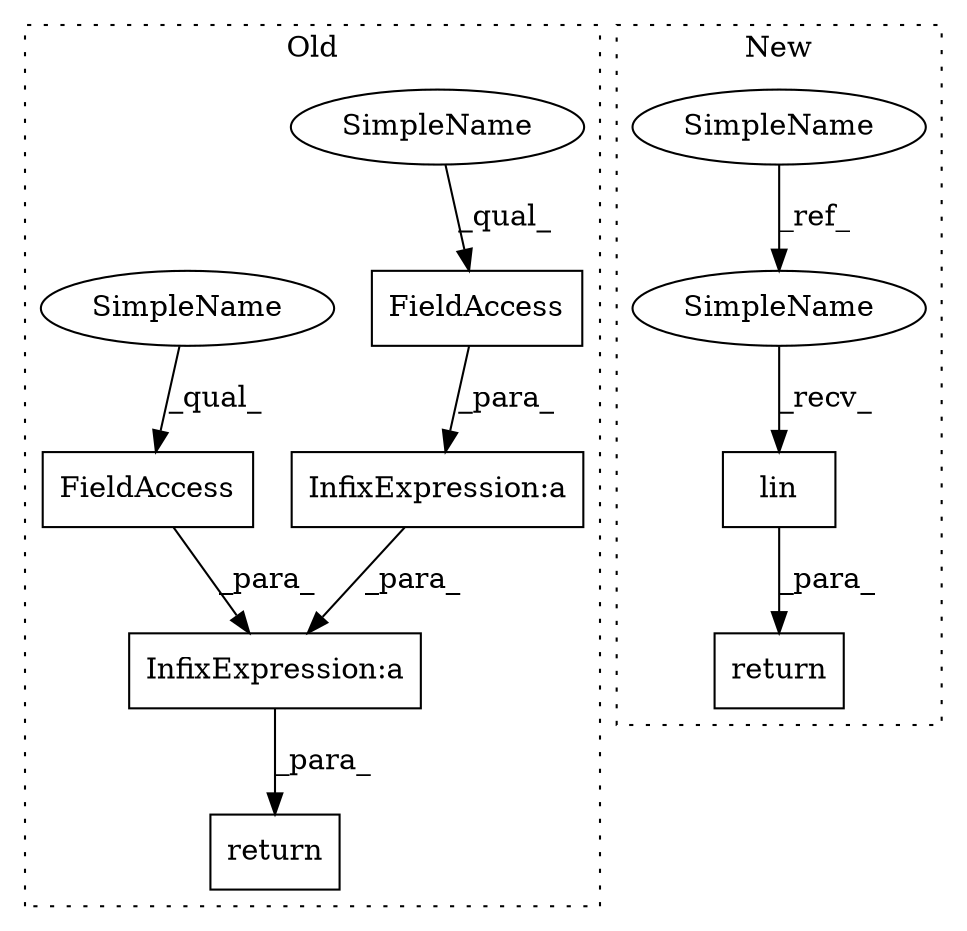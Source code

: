 digraph G {
subgraph cluster0 {
1 [label="return" a="41" s="3656" l="7" shape="box"];
4 [label="InfixExpression:a" a="27" s="3683" l="3" shape="box"];
5 [label="InfixExpression:a" a="27" s="3667" l="3" shape="box"];
6 [label="FieldAccess" a="22" s="3670" l="12" shape="box"];
8 [label="FieldAccess" a="22" s="3686" l="9" shape="box"];
10 [label="SimpleName" a="42" s="3670" l="4" shape="ellipse"];
11 [label="SimpleName" a="42" s="3686" l="4" shape="ellipse"];
label = "Old";
style="dotted";
}
subgraph cluster1 {
2 [label="lin" a="32" s="5010,5016" l="4,1" shape="box"];
3 [label="return" a="41" s="4998" l="7" shape="box"];
7 [label="SimpleName" a="42" s="4978" l="4" shape="ellipse"];
9 [label="SimpleName" a="42" s="5005" l="4" shape="ellipse"];
label = "New";
style="dotted";
}
2 -> 3 [label="_para_"];
4 -> 1 [label="_para_"];
5 -> 4 [label="_para_"];
6 -> 5 [label="_para_"];
7 -> 9 [label="_ref_"];
8 -> 4 [label="_para_"];
9 -> 2 [label="_recv_"];
10 -> 6 [label="_qual_"];
11 -> 8 [label="_qual_"];
}